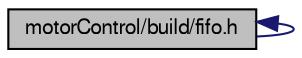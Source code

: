 digraph G
{
  edge [fontname="FreeSans",fontsize="10",labelfontname="FreeSans",labelfontsize="10"];
  node [fontname="FreeSans",fontsize="10",shape=record];
  Node1 [label="motorControl/build/fifo.h",height=0.2,width=0.4,color="black", fillcolor="grey75", style="filled" fontcolor="black"];
  Node1 -> Node1 [dir=back,color="midnightblue",fontsize="10",style="solid",fontname="FreeSans"];
}
